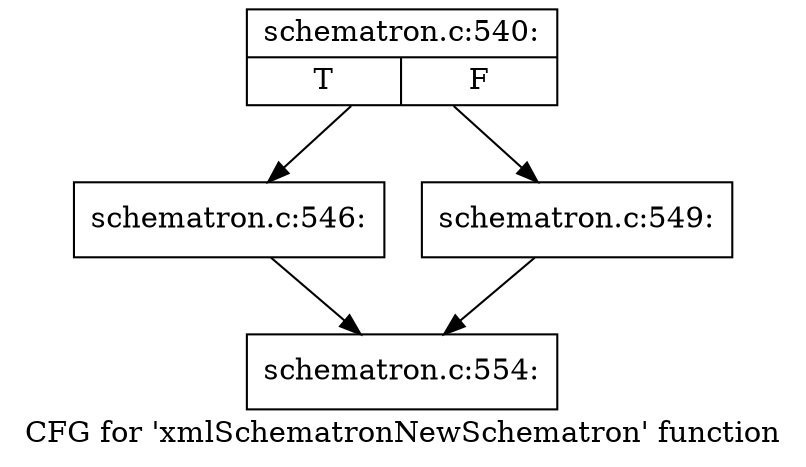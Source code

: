 digraph "CFG for 'xmlSchematronNewSchematron' function" {
	label="CFG for 'xmlSchematronNewSchematron' function";

	Node0x4ca3260 [shape=record,label="{schematron.c:540:|{<s0>T|<s1>F}}"];
	Node0x4ca3260 -> Node0x4ca3d90;
	Node0x4ca3260 -> Node0x4ca5ce0;
	Node0x4ca3d90 [shape=record,label="{schematron.c:546:}"];
	Node0x4ca3d90 -> Node0x4ca3e10;
	Node0x4ca5ce0 [shape=record,label="{schematron.c:549:}"];
	Node0x4ca5ce0 -> Node0x4ca3e10;
	Node0x4ca3e10 [shape=record,label="{schematron.c:554:}"];
}
